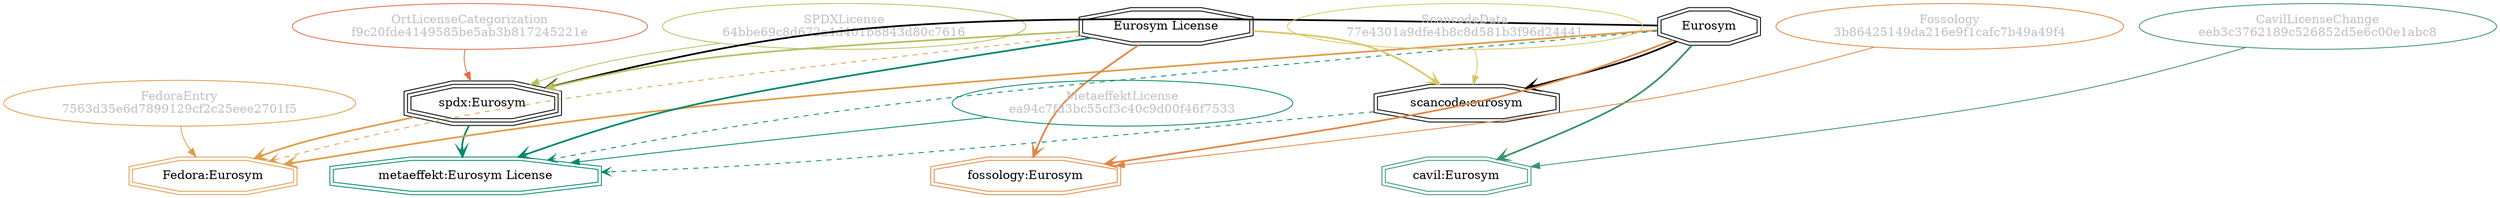 strict digraph {
    node [shape=box];
    graph [splines=curved];
    1633 [label="SPDXLicense\n64bbe69c8d672a4d401b8843d80c7616"
         ,fontcolor=gray
         ,color="#b8bf62"
         ,fillcolor="beige;1"
         ,shape=ellipse];
    1634 [label="spdx:Eurosym"
         ,shape=tripleoctagon];
    1635 [label=Eurosym
         ,shape=doubleoctagon];
    1636 [label="Eurosym License"
         ,shape=doubleoctagon];
    6350 [label="FedoraEntry\n7563d35e6d7899129cf2c25eee2701f5"
         ,fontcolor=gray
         ,color="#e09d4b"
         ,fillcolor="beige;1"
         ,shape=ellipse];
    6351 [label="Fedora:Eurosym"
         ,color="#e09d4b"
         ,shape=doubleoctagon];
    15292 [label="ScancodeData\n77e4301a9dfe4b8c8d581b3f96d24441"
          ,fontcolor=gray
          ,color="#dac767"
          ,fillcolor="beige;1"
          ,shape=ellipse];
    15293 [label="scancode:eurosym"
          ,shape=doubleoctagon];
    27789 [label="Fossology\n3b86425149da216e9f1cafc7b49a49f4"
          ,fontcolor=gray
          ,color="#e18745"
          ,fillcolor="beige;1"
          ,shape=ellipse];
    27790 [label="fossology:Eurosym"
          ,color="#e18745"
          ,shape=doubleoctagon];
    28676 [label="OrtLicenseCategorization\nf9c20fde4149585be5ab3b817245221e"
          ,fontcolor=gray
          ,color="#e06f45"
          ,fillcolor="beige;1"
          ,shape=ellipse];
    36786 [label="CavilLicenseChange\neeb3c3762189c526852d5e6c00e1abc8"
          ,fontcolor=gray
          ,color="#379469"
          ,fillcolor="beige;1"
          ,shape=ellipse];
    36787 [label="cavil:Eurosym"
          ,color="#379469"
          ,shape=doubleoctagon];
    41264 [label="MetaeffektLicense\nea94c7fd3bc55cf3c40c9d00f46f7533"
          ,fontcolor=gray
          ,color="#00876c"
          ,fillcolor="beige;1"
          ,shape=ellipse];
    41265 [label="metaeffekt:Eurosym License"
          ,color="#00876c"
          ,shape=doubleoctagon];
    1633 -> 1634 [weight=0.5
                 ,color="#b8bf62"];
    1634 -> 6351 [style=bold
                 ,arrowhead=vee
                 ,weight=0.7
                 ,color="#e09d4b"];
    1634 -> 41265 [style=bold
                  ,arrowhead=vee
                  ,weight=0.7
                  ,color="#00876c"];
    1635 -> 1634 [style=bold
                 ,arrowhead=vee
                 ,weight=0.7];
    1635 -> 6351 [style=bold
                 ,arrowhead=vee
                 ,weight=0.7
                 ,color="#e09d4b"];
    1635 -> 6351 [style=bold
                 ,arrowhead=vee
                 ,weight=0.7
                 ,color="#e09d4b"];
    1635 -> 15293 [style=bold
                  ,arrowhead=vee
                  ,weight=0.7];
    1635 -> 27790 [style=bold
                  ,arrowhead=vee
                  ,weight=0.7
                  ,color="#e18745"];
    1635 -> 36787 [style=bold
                  ,arrowhead=vee
                  ,weight=0.7
                  ,color="#379469"];
    1635 -> 36787 [style=bold
                  ,arrowhead=vee
                  ,weight=0.7
                  ,color="#379469"];
    1635 -> 41265 [style=dashed
                  ,arrowhead=vee
                  ,weight=0.5
                  ,color="#00876c"];
    1636 -> 1634 [style=bold
                 ,arrowhead=vee
                 ,weight=0.7
                 ,color="#b8bf62"];
    1636 -> 6351 [style=dashed
                 ,arrowhead=vee
                 ,weight=0.5
                 ,color="#e09d4b"];
    1636 -> 15293 [style=bold
                  ,arrowhead=vee
                  ,weight=0.7
                  ,color="#dac767"];
    1636 -> 27790 [style=bold
                  ,arrowhead=vee
                  ,weight=0.7
                  ,color="#e18745"];
    1636 -> 41265 [style=bold
                  ,arrowhead=vee
                  ,weight=0.7
                  ,color="#00876c"];
    1636 -> 41265 [style=bold
                  ,arrowhead=vee
                  ,weight=0.7
                  ,color="#00876c"];
    6350 -> 6351 [weight=0.5
                 ,color="#e09d4b"];
    15292 -> 15293 [weight=0.5
                   ,color="#dac767"];
    15293 -> 41265 [style=dashed
                   ,arrowhead=vee
                   ,weight=0.5
                   ,color="#00876c"];
    27789 -> 27790 [weight=0.5
                   ,color="#e18745"];
    28676 -> 1634 [weight=0.5
                  ,color="#e06f45"];
    36786 -> 36787 [weight=0.5
                   ,color="#379469"];
    41264 -> 41265 [weight=0.5
                   ,color="#00876c"];
}
